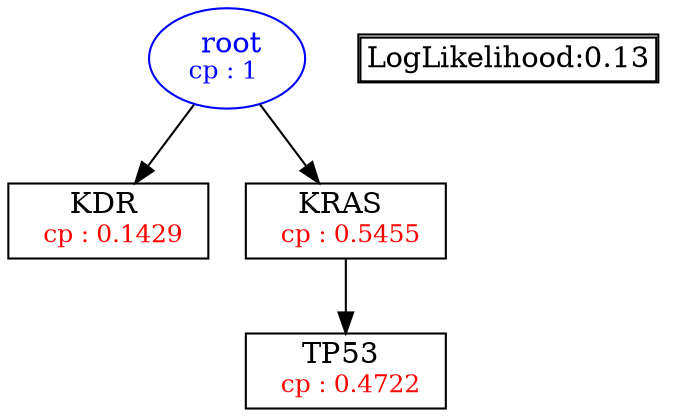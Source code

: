 digraph tree {
    "root" [label=<<font color='Blue'> root</font><br/><font color='Blue' POINT-SIZE='12'>cp : 1 </font>>, shape=oval, color=Blue];
    "S2" [label =<KDR <br/> <font color='Red' POINT-SIZE='12'> cp : 0.1429 </font>>, shape=box];
    "S3" [label =<KRAS <br/> <font color='Red' POINT-SIZE='12'> cp : 0.5455 </font>>, shape=box];
    "S1" [label =<TP53 <br/> <font color='Red' POINT-SIZE='12'> cp : 0.4722 </font>>, shape=box];
    "root" -> "S2";
    "root" -> "S3";
    "S3" -> "S1";

    node[shape=plaintext]
    fontsize="10"
    struct1 [label=
    <<TABLE BORDER="1" CELLBORDER="1" CELLSPACING="0" >
    <TR><TD ALIGN="LEFT">LogLikelihood:0.13</TD></TR>
    </TABLE>>];

}
